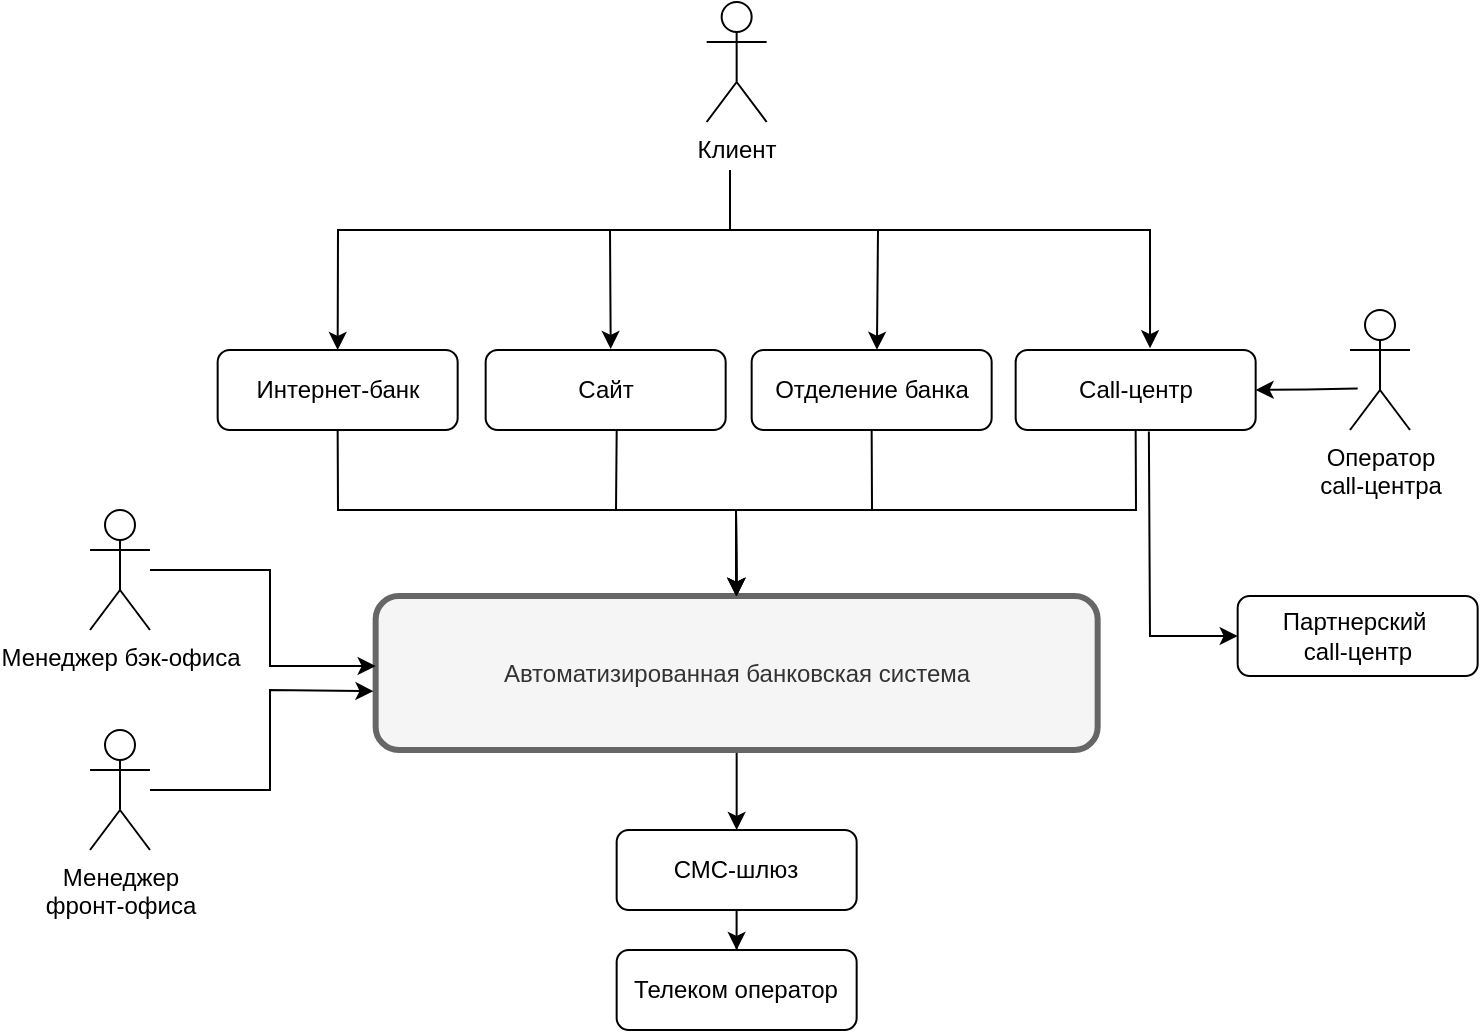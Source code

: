 <mxfile version="27.0.9">
  <diagram name="Страница — 1" id="vNQqq8QYzeZS6YyhV_xA">
    <mxGraphModel dx="970" dy="641" grid="1" gridSize="10" guides="1" tooltips="1" connect="1" arrows="1" fold="1" page="1" pageScale="1" pageWidth="827" pageHeight="1169" math="0" shadow="0">
      <root>
        <mxCell id="0" />
        <mxCell id="1" parent="0" />
        <mxCell id="C1s4LdAudgQmSnEJOuN_-50" value="" style="edgeStyle=orthogonalEdgeStyle;rounded=0;orthogonalLoop=1;jettySize=auto;html=1;" parent="1" target="C1s4LdAudgQmSnEJOuN_-37" edge="1">
          <mxGeometry relative="1" as="geometry">
            <mxPoint x="723.83" y="413.214" as="sourcePoint" />
          </mxGeometry>
        </mxCell>
        <mxCell id="C1s4LdAudgQmSnEJOuN_-34" value="Интернет-банк" style="rounded=1;whiteSpace=wrap;html=1;" parent="1" vertex="1">
          <mxGeometry x="153.83" y="394" width="120" height="40" as="geometry" />
        </mxCell>
        <mxCell id="C1s4LdAudgQmSnEJOuN_-35" value="Сайт" style="rounded=1;whiteSpace=wrap;html=1;" parent="1" vertex="1">
          <mxGeometry x="287.83" y="394" width="120" height="40" as="geometry" />
        </mxCell>
        <mxCell id="C1s4LdAudgQmSnEJOuN_-36" value="Отделение банка" style="rounded=1;whiteSpace=wrap;html=1;" parent="1" vertex="1">
          <mxGeometry x="420.83" y="394" width="120" height="40" as="geometry" />
        </mxCell>
        <mxCell id="C1s4LdAudgQmSnEJOuN_-37" value="Call-центр" style="rounded=1;whiteSpace=wrap;html=1;" parent="1" vertex="1">
          <mxGeometry x="552.83" y="394" width="120" height="40" as="geometry" />
        </mxCell>
        <mxCell id="C1s4LdAudgQmSnEJOuN_-58" style="edgeStyle=orthogonalEdgeStyle;rounded=0;orthogonalLoop=1;jettySize=auto;html=1;entryX=0.5;entryY=0;entryDx=0;entryDy=0;curved=1;" parent="1" source="C1s4LdAudgQmSnEJOuN_-44" target="C1s4LdAudgQmSnEJOuN_-46" edge="1">
          <mxGeometry relative="1" as="geometry" />
        </mxCell>
        <mxCell id="C1s4LdAudgQmSnEJOuN_-44" value="Автоматизированная банковская система" style="rounded=1;whiteSpace=wrap;html=1;strokeWidth=3;fillColor=#f5f5f5;fontColor=#333333;strokeColor=#666666;" parent="1" vertex="1">
          <mxGeometry x="232.83" y="517" width="361" height="77" as="geometry" />
        </mxCell>
        <mxCell id="C1s4LdAudgQmSnEJOuN_-59" value="" style="edgeStyle=orthogonalEdgeStyle;rounded=0;orthogonalLoop=1;jettySize=auto;html=1;" parent="1" source="C1s4LdAudgQmSnEJOuN_-46" target="C1s4LdAudgQmSnEJOuN_-47" edge="1">
          <mxGeometry relative="1" as="geometry" />
        </mxCell>
        <mxCell id="C1s4LdAudgQmSnEJOuN_-46" value="СМС-шлюз" style="rounded=1;whiteSpace=wrap;html=1;" parent="1" vertex="1">
          <mxGeometry x="353.33" y="634" width="120" height="40" as="geometry" />
        </mxCell>
        <mxCell id="C1s4LdAudgQmSnEJOuN_-47" value="Телеком оператор" style="rounded=1;whiteSpace=wrap;html=1;" parent="1" vertex="1">
          <mxGeometry x="353.33" y="694" width="120" height="40" as="geometry" />
        </mxCell>
        <mxCell id="C1s4LdAudgQmSnEJOuN_-51" value="Партнерский&amp;nbsp;&lt;div&gt;call-центр&lt;/div&gt;" style="rounded=1;whiteSpace=wrap;html=1;" parent="1" vertex="1">
          <mxGeometry x="663.83" y="517" width="120" height="40" as="geometry" />
        </mxCell>
        <mxCell id="c2ZUAJXX71STf7v2IrPp-1" value="Клиент" style="shape=umlActor;verticalLabelPosition=bottom;verticalAlign=top;html=1;outlineConnect=0;" vertex="1" parent="1">
          <mxGeometry x="398.33" y="220" width="30" height="60" as="geometry" />
        </mxCell>
        <mxCell id="c2ZUAJXX71STf7v2IrPp-3" value="" style="endArrow=classic;html=1;rounded=0;entryX=0.5;entryY=0;entryDx=0;entryDy=0;" edge="1" parent="1" target="C1s4LdAudgQmSnEJOuN_-34">
          <mxGeometry width="50" height="50" relative="1" as="geometry">
            <mxPoint x="410" y="334" as="sourcePoint" />
            <mxPoint x="280" y="374" as="targetPoint" />
            <Array as="points">
              <mxPoint x="214" y="334" />
            </Array>
          </mxGeometry>
        </mxCell>
        <mxCell id="c2ZUAJXX71STf7v2IrPp-4" value="" style="endArrow=classic;html=1;rounded=0;entryX=0.521;entryY=-0.013;entryDx=0;entryDy=0;entryPerimeter=0;" edge="1" parent="1" target="C1s4LdAudgQmSnEJOuN_-35">
          <mxGeometry width="50" height="50" relative="1" as="geometry">
            <mxPoint x="410" y="334" as="sourcePoint" />
            <mxPoint x="430" y="374" as="targetPoint" />
            <Array as="points">
              <mxPoint x="350" y="334" />
            </Array>
          </mxGeometry>
        </mxCell>
        <mxCell id="c2ZUAJXX71STf7v2IrPp-5" value="" style="endArrow=classic;html=1;rounded=0;entryX=0.522;entryY=-0.003;entryDx=0;entryDy=0;entryPerimeter=0;" edge="1" parent="1" target="C1s4LdAudgQmSnEJOuN_-36">
          <mxGeometry width="50" height="50" relative="1" as="geometry">
            <mxPoint x="410" y="334" as="sourcePoint" />
            <mxPoint x="460" y="374" as="targetPoint" />
            <Array as="points">
              <mxPoint x="484" y="334" />
            </Array>
          </mxGeometry>
        </mxCell>
        <mxCell id="c2ZUAJXX71STf7v2IrPp-6" value="" style="endArrow=none;html=1;rounded=0;" edge="1" parent="1">
          <mxGeometry width="50" height="50" relative="1" as="geometry">
            <mxPoint x="410" y="304" as="sourcePoint" />
            <mxPoint x="410" y="334" as="targetPoint" />
          </mxGeometry>
        </mxCell>
        <mxCell id="c2ZUAJXX71STf7v2IrPp-7" value="" style="endArrow=classic;html=1;rounded=0;entryX=0.56;entryY=-0.022;entryDx=0;entryDy=0;entryPerimeter=0;" edge="1" parent="1" target="C1s4LdAudgQmSnEJOuN_-37">
          <mxGeometry width="50" height="50" relative="1" as="geometry">
            <mxPoint x="410" y="334" as="sourcePoint" />
            <mxPoint x="580" y="354" as="targetPoint" />
            <Array as="points">
              <mxPoint x="620" y="334" />
            </Array>
          </mxGeometry>
        </mxCell>
        <mxCell id="c2ZUAJXX71STf7v2IrPp-8" value="" style="endArrow=classic;html=1;rounded=0;entryX=0;entryY=0.5;entryDx=0;entryDy=0;exitX=0.555;exitY=1.018;exitDx=0;exitDy=0;exitPerimeter=0;" edge="1" parent="1" source="C1s4LdAudgQmSnEJOuN_-37" target="C1s4LdAudgQmSnEJOuN_-51">
          <mxGeometry width="50" height="50" relative="1" as="geometry">
            <mxPoint x="540" y="484" as="sourcePoint" />
            <mxPoint x="590" y="434" as="targetPoint" />
            <Array as="points">
              <mxPoint x="620" y="537" />
            </Array>
          </mxGeometry>
        </mxCell>
        <mxCell id="c2ZUAJXX71STf7v2IrPp-9" value="&lt;span style=&quot;text-wrap-mode: wrap;&quot;&gt;Оператор&lt;/span&gt;&lt;div&gt;&lt;span style=&quot;text-wrap-mode: wrap;&quot;&gt;call-центра&lt;/span&gt;&lt;/div&gt;" style="shape=umlActor;verticalLabelPosition=bottom;verticalAlign=top;html=1;outlineConnect=0;" vertex="1" parent="1">
          <mxGeometry x="720" y="374" width="30" height="60" as="geometry" />
        </mxCell>
        <mxCell id="c2ZUAJXX71STf7v2IrPp-10" value="&lt;span style=&quot;text-wrap-mode: wrap;&quot;&gt;Менеджер бэк-офиса&lt;/span&gt;" style="shape=umlActor;verticalLabelPosition=bottom;verticalAlign=top;html=1;outlineConnect=0;" vertex="1" parent="1">
          <mxGeometry x="90" y="474" width="30" height="60" as="geometry" />
        </mxCell>
        <mxCell id="c2ZUAJXX71STf7v2IrPp-11" value="" style="endArrow=classic;html=1;rounded=0;entryX=0;entryY=0.455;entryDx=0;entryDy=0;entryPerimeter=0;" edge="1" parent="1" source="c2ZUAJXX71STf7v2IrPp-10" target="C1s4LdAudgQmSnEJOuN_-44">
          <mxGeometry width="50" height="50" relative="1" as="geometry">
            <mxPoint x="150" y="614" as="sourcePoint" />
            <mxPoint x="200" y="564" as="targetPoint" />
            <Array as="points">
              <mxPoint x="180" y="504" />
              <mxPoint x="180" y="552" />
            </Array>
          </mxGeometry>
        </mxCell>
        <mxCell id="c2ZUAJXX71STf7v2IrPp-12" value="&lt;span style=&quot;text-wrap-mode: wrap;&quot;&gt;Менеджер&lt;/span&gt;&lt;div&gt;&lt;span style=&quot;text-wrap-mode: wrap;&quot;&gt;фронт-офиса&lt;/span&gt;&lt;/div&gt;" style="shape=umlActor;verticalLabelPosition=bottom;verticalAlign=top;html=1;outlineConnect=0;" vertex="1" parent="1">
          <mxGeometry x="90" y="584" width="30" height="60" as="geometry" />
        </mxCell>
        <mxCell id="c2ZUAJXX71STf7v2IrPp-13" value="" style="endArrow=classic;html=1;rounded=0;entryX=-0.003;entryY=0.618;entryDx=0;entryDy=0;entryPerimeter=0;" edge="1" parent="1" source="c2ZUAJXX71STf7v2IrPp-12" target="C1s4LdAudgQmSnEJOuN_-44">
          <mxGeometry width="50" height="50" relative="1" as="geometry">
            <mxPoint x="110" y="644" as="sourcePoint" />
            <mxPoint x="160" y="594" as="targetPoint" />
            <Array as="points">
              <mxPoint x="180" y="614" />
              <mxPoint x="180" y="564" />
            </Array>
          </mxGeometry>
        </mxCell>
        <mxCell id="c2ZUAJXX71STf7v2IrPp-14" value="" style="endArrow=classic;html=1;rounded=0;exitX=0.5;exitY=1;exitDx=0;exitDy=0;entryX=0.5;entryY=0;entryDx=0;entryDy=0;" edge="1" parent="1" source="C1s4LdAudgQmSnEJOuN_-34" target="C1s4LdAudgQmSnEJOuN_-44">
          <mxGeometry width="50" height="50" relative="1" as="geometry">
            <mxPoint x="440" y="514" as="sourcePoint" />
            <mxPoint x="490" y="464" as="targetPoint" />
            <Array as="points">
              <mxPoint x="214" y="474" />
              <mxPoint x="413" y="474" />
            </Array>
          </mxGeometry>
        </mxCell>
        <mxCell id="c2ZUAJXX71STf7v2IrPp-15" value="" style="endArrow=classic;html=1;rounded=0;exitX=0.546;exitY=0.989;exitDx=0;exitDy=0;exitPerimeter=0;" edge="1" parent="1" source="C1s4LdAudgQmSnEJOuN_-35">
          <mxGeometry width="50" height="50" relative="1" as="geometry">
            <mxPoint x="353.35" y="436.64" as="sourcePoint" />
            <mxPoint x="413" y="517" as="targetPoint" />
            <Array as="points">
              <mxPoint x="353" y="474" />
              <mxPoint x="380" y="474" />
              <mxPoint x="413" y="474" />
            </Array>
          </mxGeometry>
        </mxCell>
        <mxCell id="c2ZUAJXX71STf7v2IrPp-16" value="" style="endArrow=classic;html=1;rounded=0;exitX=0.5;exitY=1;exitDx=0;exitDy=0;entryX=0.5;entryY=0;entryDx=0;entryDy=0;" edge="1" parent="1" source="C1s4LdAudgQmSnEJOuN_-36" target="C1s4LdAudgQmSnEJOuN_-44">
          <mxGeometry width="50" height="50" relative="1" as="geometry">
            <mxPoint x="430" y="534" as="sourcePoint" />
            <mxPoint x="480" y="484" as="targetPoint" />
            <Array as="points">
              <mxPoint x="481" y="474" />
              <mxPoint x="413" y="474" />
            </Array>
          </mxGeometry>
        </mxCell>
        <mxCell id="c2ZUAJXX71STf7v2IrPp-17" value="" style="endArrow=classic;html=1;rounded=0;exitX=0.5;exitY=1;exitDx=0;exitDy=0;entryX=0.5;entryY=0;entryDx=0;entryDy=0;" edge="1" parent="1" source="C1s4LdAudgQmSnEJOuN_-37" target="C1s4LdAudgQmSnEJOuN_-44">
          <mxGeometry width="50" height="50" relative="1" as="geometry">
            <mxPoint x="430" y="534" as="sourcePoint" />
            <mxPoint x="480" y="484" as="targetPoint" />
            <Array as="points">
              <mxPoint x="613" y="474" />
              <mxPoint x="413" y="474" />
            </Array>
          </mxGeometry>
        </mxCell>
      </root>
    </mxGraphModel>
  </diagram>
</mxfile>
